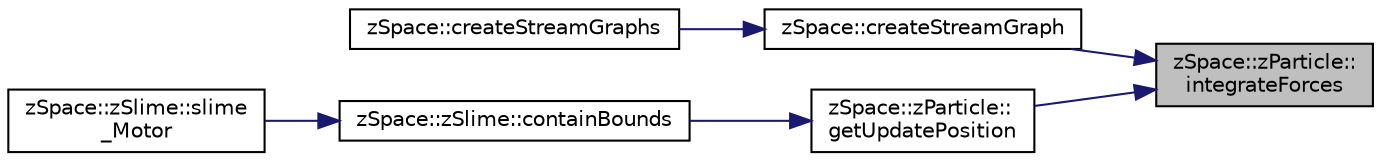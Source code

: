 digraph "zSpace::zParticle::integrateForces"
{
 // LATEX_PDF_SIZE
  edge [fontname="Helvetica",fontsize="10",labelfontname="Helvetica",labelfontsize="10"];
  node [fontname="Helvetica",fontsize="10",shape=record];
  rankdir="RL";
  Node56 [label="zSpace::zParticle::\lintegrateForces",height=0.2,width=0.4,color="black", fillcolor="grey75", style="filled", fontcolor="black",tooltip="This method intergrates the force and compute the derivatives."];
  Node56 -> Node57 [dir="back",color="midnightblue",fontsize="10",style="solid",fontname="Helvetica"];
  Node57 [label="zSpace::createStreamGraph",height=0.2,width=0.4,color="black", fillcolor="white", style="filled",URL="$group__z_stream_lines2_d.html#ga1d6e3b833383a725503fa30fb9b8022d",tooltip="This method creates a single stream line as a graph."];
  Node57 -> Node58 [dir="back",color="midnightblue",fontsize="10",style="solid",fontname="Helvetica"];
  Node58 [label="zSpace::createStreamGraphs",height=0.2,width=0.4,color="black", fillcolor="white", style="filled",URL="$group__z_stream_lines2_d.html#ga469e791f18d47c0373052472c45759e0",tooltip="This method creates the stream lines and stores them as a graph."];
  Node56 -> Node59 [dir="back",color="midnightblue",fontsize="10",style="solid",fontname="Helvetica"];
  Node59 [label="zSpace::zParticle::\lgetUpdatePosition",height=0.2,width=0.4,color="black", fillcolor="white", style="filled",URL="$classz_space_1_1z_particle.html#afee150e23079d7dccec6c6c4d08eaaa2",tooltip="This method intergrates the force, compute the derivatives and returns a zVector of the updated posit..."];
  Node59 -> Node60 [dir="back",color="midnightblue",fontsize="10",style="solid",fontname="Helvetica"];
  Node60 [label="zSpace::zSlime::containBounds",height=0.2,width=0.4,color="black", fillcolor="white", style="filled",URL="$classz_space_1_1z_slime.html#aa65abafd6eba5a36c6cd9ce73749cf82",tooltip="This method contains the agent with in the bounds of the environment."];
  Node60 -> Node61 [dir="back",color="midnightblue",fontsize="10",style="solid",fontname="Helvetica"];
  Node61 [label="zSpace::zSlime::slime\l_Motor",height=0.2,width=0.4,color="black", fillcolor="white", style="filled",URL="$classz_space_1_1z_slime.html#a991c448fdd540fcba5bd904a199d7509",tooltip="This method defines the motor stage of the simulation."];
}
